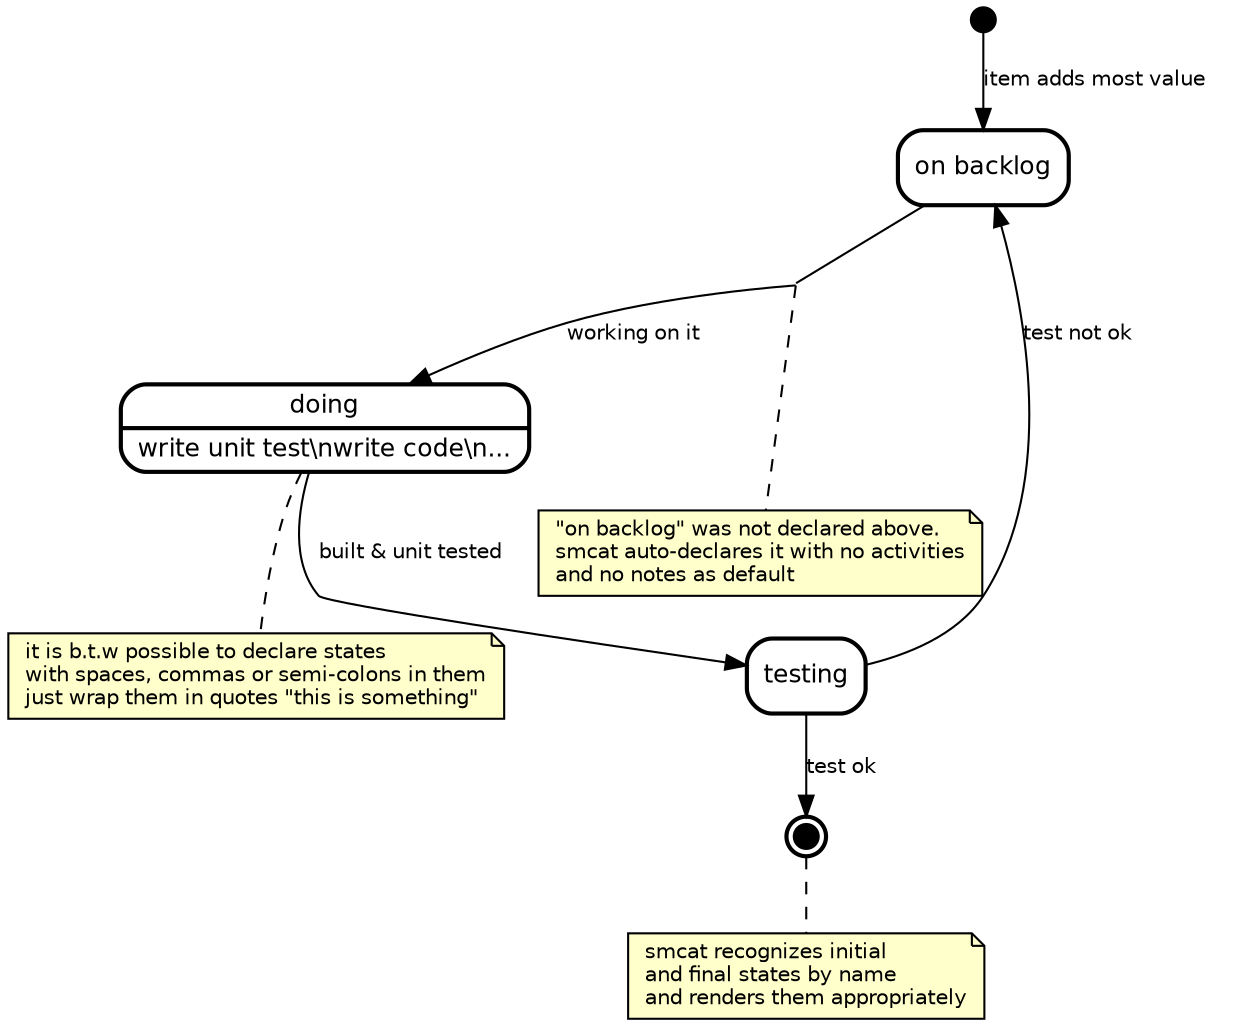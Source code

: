 graph "state transitions" {
  splines=true ordering=out compound=true overlap=true
  fontname="Helvetica" fontsize=12 penwidth=2.0
  node [shape=Mrecord style=filled fillcolor=white fontname=Helvetica fontsize=12 penwidth=2.0]
  edge [fontname=Helvetica fontsize=10 arrowhead=normal dir=forward]

    "initial" [shape=circle style=filled fillcolor=black fixedsize=true height=0.15 label=""]
    "doing" [label="{doing|write unit test\\nwrite code\\n...\l}"]
    "on backlog" [label="{on backlog}"]
    "testing" [label="{testing}"]
    "final" [shape=circle style=filled fillcolor=black fixedsize=true height=0.15 peripheries=2 label=""]
      "note_doing" [label="it is b.t.w possible to declare states\lwith spaces, commas or semi-colons in them\ljust wrap them in quotes \&quot;this is something\&quot;\l" shape=note fontsize=10 fillcolor="#ffffcc" penwidth=1.0]
      "doing" -- "note_doing" [style=dashed arrowtail=none arrowhead=none]
      "note_final" [label="smcat recognizes initial\land final states by name\land renders them appropriately\l" shape=note fontsize=10 fillcolor="#ffffcc" penwidth=1.0]
      "final" -- "note_final" [style=dashed arrowtail=none arrowhead=none]

    "initial" -- "on backlog" [label="item adds most value   \l"]
      "i_note_tr_on backlog_doing_2" [shape=point style=invis margin=0 width=0 height=0]
      "on backlog" -- "i_note_tr_on backlog_doing_2" [arrowhead=none]
      "i_note_tr_on backlog_doing_2" -- "doing" [label="working on it   \l"]
      "i_note_tr_on backlog_doing_2" -- "note_tr_on backlog_doing_2" [style=dashed arrowtail=none arrowhead=none weight=0]
      "note_tr_on backlog_doing_2" [label="\&quot;on backlog\&quot; was not declared above.\lsmcat auto-declares it with no activities\land no notes as default\l" shape=note fontsize=10 fillcolor="#ffffcc" penwidth=1.0]
    "doing" -- "testing" [label="built &amp; unit tested   \l"]
    "testing" -- "on backlog" [label="test not ok   \l"]
    "testing" -- "final" [label="test ok   \l"]
}
